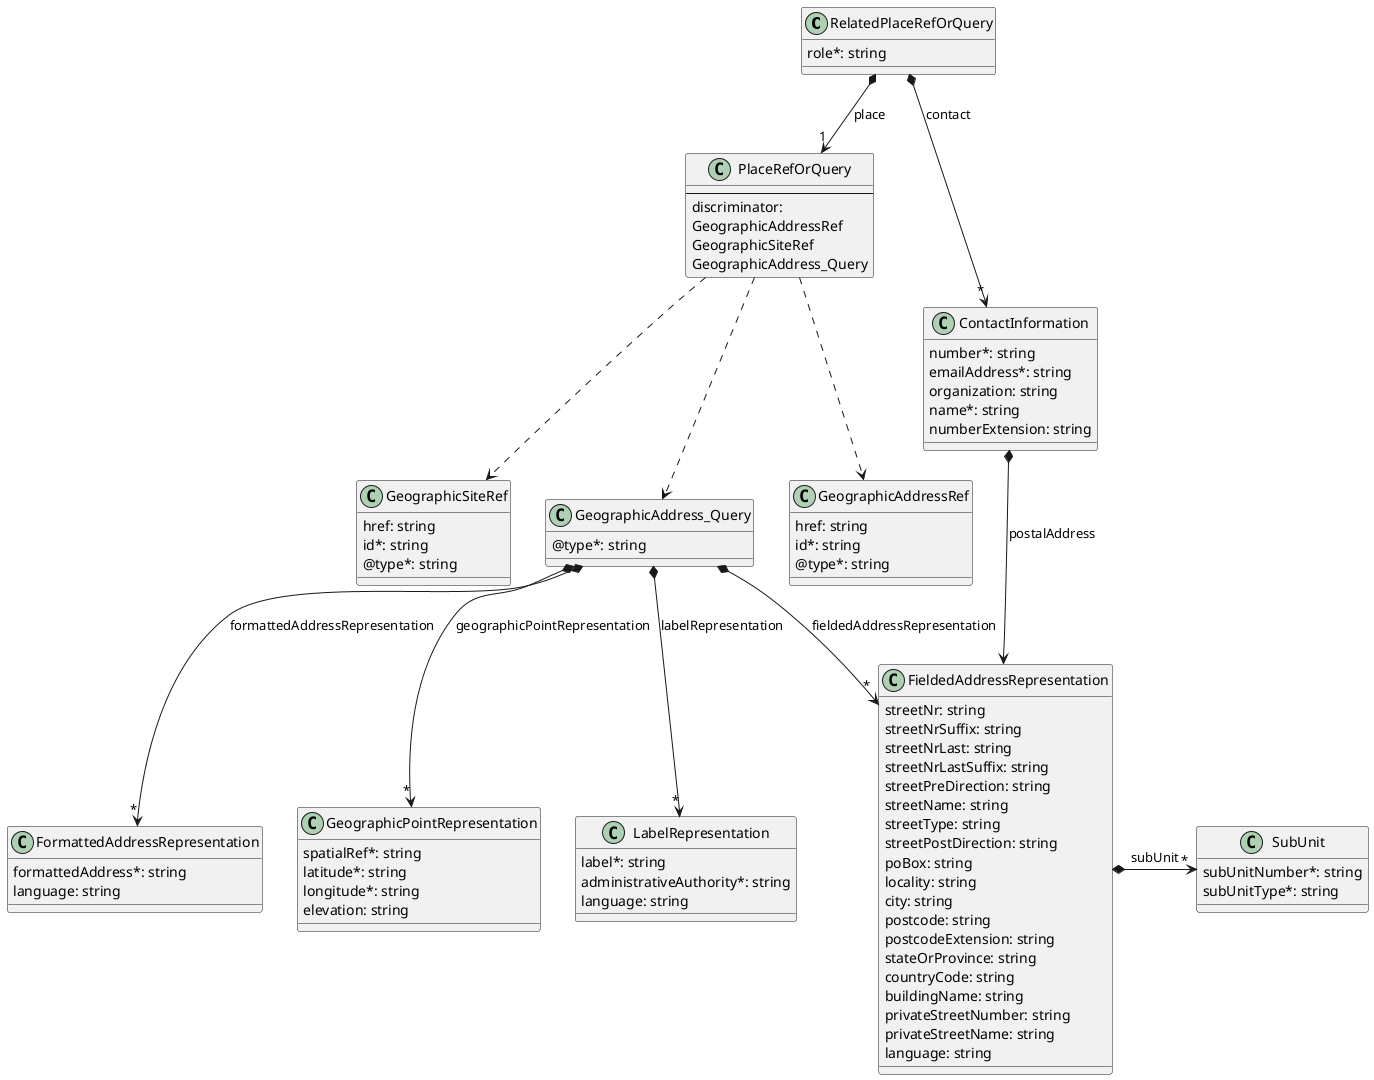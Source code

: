 @startuml

class RelatedPlaceRefOrQuery {

    role*: string
}

RelatedPlaceRefOrQuery *-->"1" PlaceRefOrQuery : place
RelatedPlaceRefOrQuery *-->"*" ContactInformation : contact


class GeographicAddressRef {

    href: string
    id*: string
    @type*: string
}


class PlaceRefOrQuery {
    --
    discriminator:
    GeographicAddressRef
    GeographicSiteRef
    GeographicAddress_Query
}

PlaceRefOrQuery ..> GeographicAddressRef : """"
PlaceRefOrQuery ..> GeographicSiteRef : """"
PlaceRefOrQuery ..> GeographicAddress_Query : """"

class ContactInformation {

    number*: string
    emailAddress*: string
    organization: string
    name*: string
    numberExtension: string
}

ContactInformation *--> FieldedAddressRepresentation : postalAddress



class SubUnit {

    subUnitNumber*: string
    subUnitType*: string
}



class FieldedAddressRepresentation {

    streetNr: string
    streetNrSuffix: string
    streetNrLast: string
    streetNrLastSuffix: string
    streetPreDirection: string
    streetName: string
    streetType: string
    streetPostDirection: string
    poBox: string
    locality: string
    city: string
    postcode: string
    postcodeExtension: string
    stateOrProvince: string
    countryCode: string
    buildingName: string
    privateStreetNumber: string
    privateStreetName: string
    language: string
}

FieldedAddressRepresentation *-r->"*" SubUnit : subUnit


class FormattedAddressRepresentation {

    formattedAddress*: string
    language: string
}



class GeographicAddress_Query {
    @type*: string
}

GeographicAddress_Query *-->"*" FieldedAddressRepresentation : fieldedAddressRepresentation
GeographicAddress_Query *-->"*" FormattedAddressRepresentation : formattedAddressRepresentation
GeographicAddress_Query *-->"*" GeographicPointRepresentation : geographicPointRepresentation
GeographicAddress_Query *-->"*" LabelRepresentation : labelRepresentation



class GeographicPointRepresentation {

    spatialRef*: string
    latitude*: string
    longitude*: string
    elevation: string
}



class LabelRepresentation {

    label*: string
    administrativeAuthority*: string
    language: string
}



class GeographicSiteRef {

    href: string
    id*: string
    @type*: string
}


@enduml
